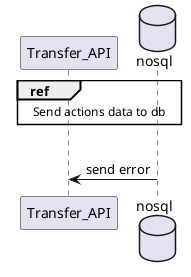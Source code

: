 @startuml
!startsub DB
participant Transfer_API
database nosql
ref over Transfer_API, nosql : Send actions data to db
opt if error encountered
    nosql -> Transfer_API : send error
!endsub
@enduml